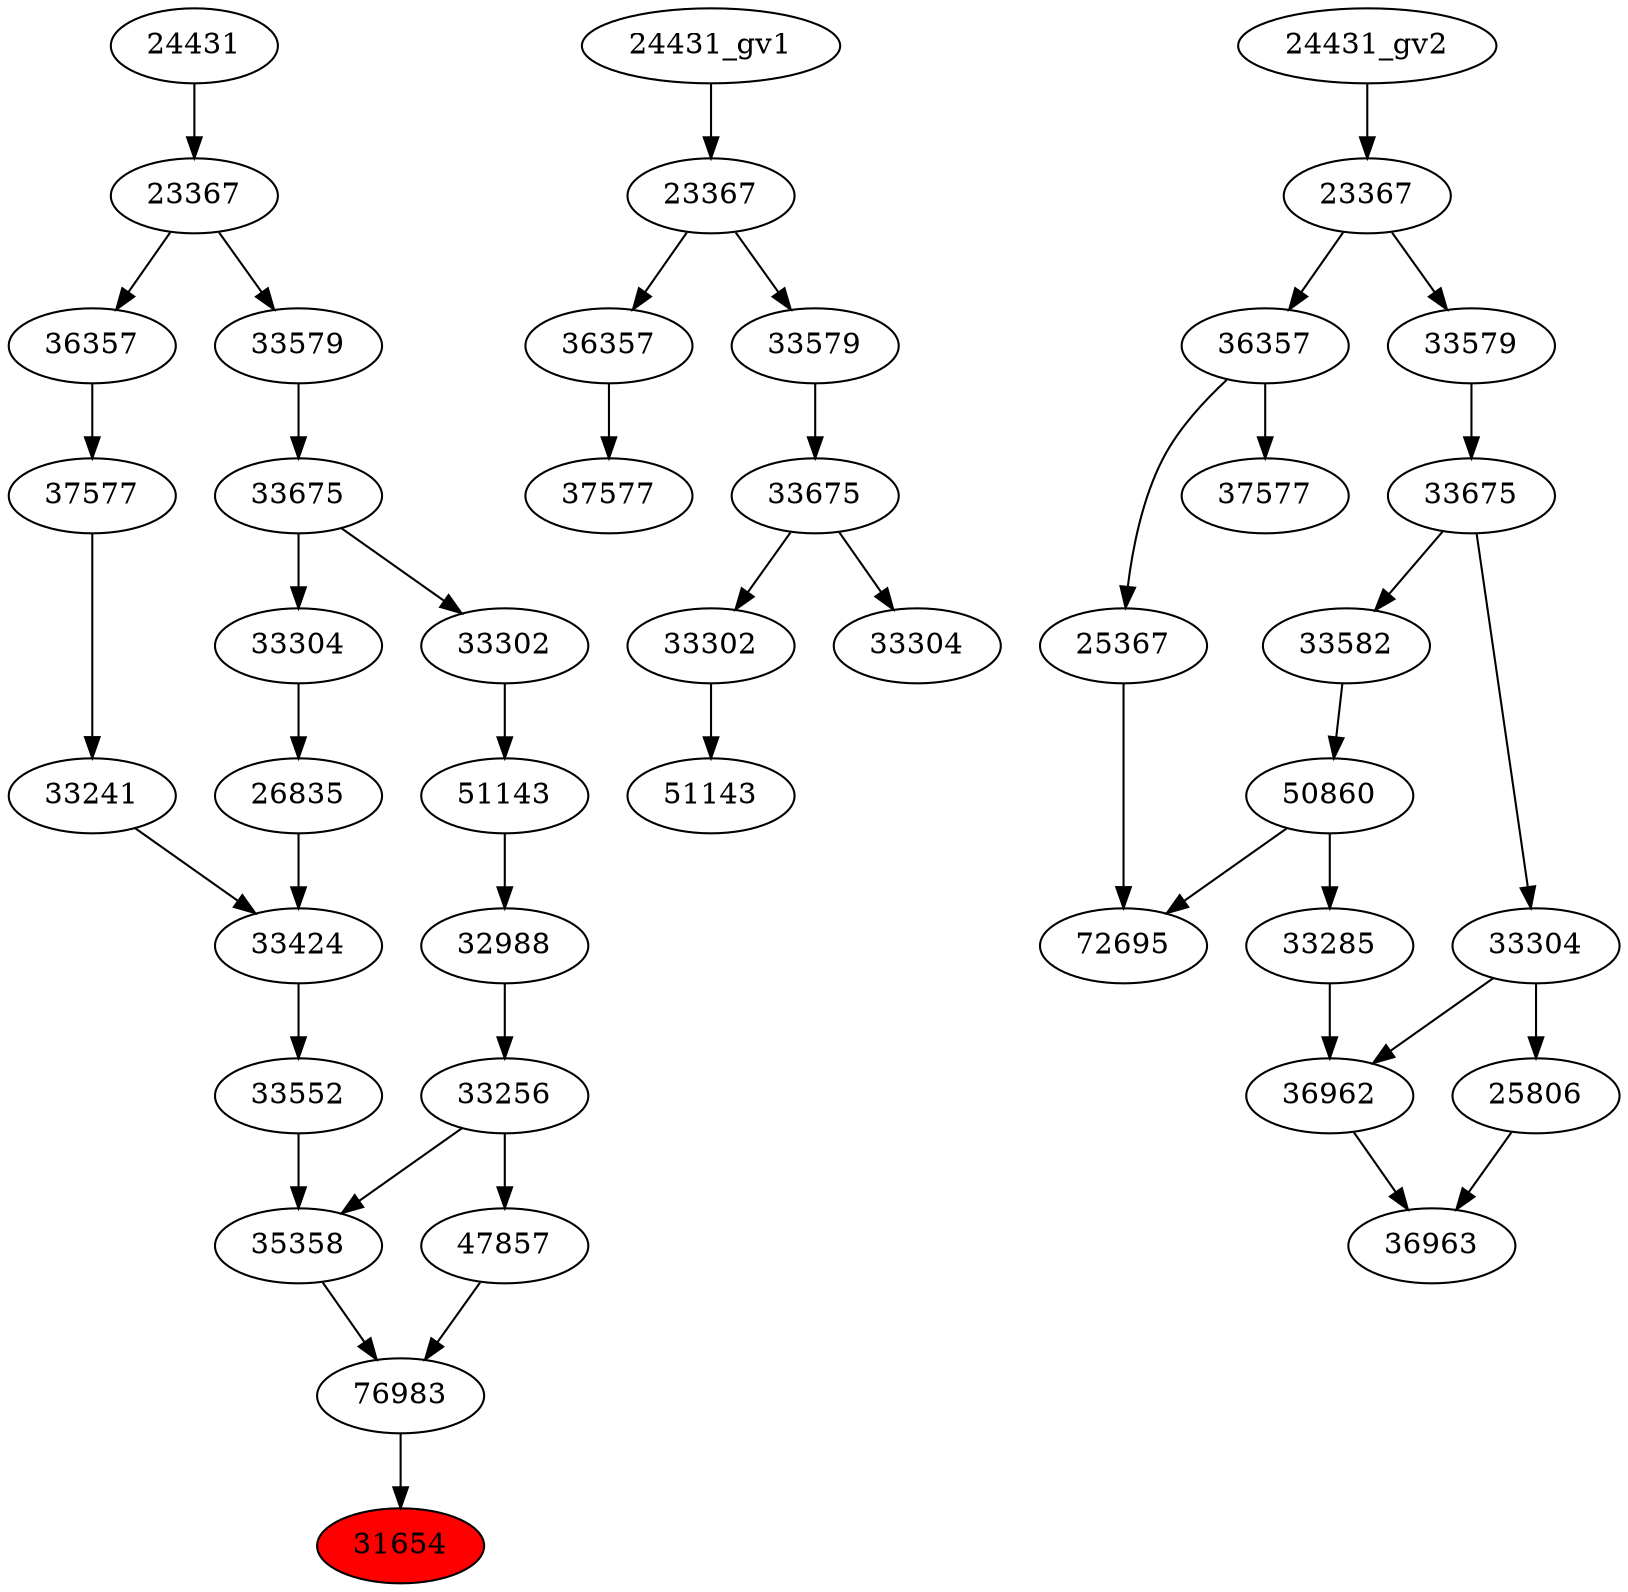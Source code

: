 strict digraph root {
	node [label="\N"];
	{
		node [fillcolor="",
			label="\N",
			style=""
		];
		31654		 [fillcolor=red,
			label=31654,
			style=filled];
		76983		 [label=76983];
		76983 -> 31654;
		47857		 [label=47857];
		47857 -> 76983;
		35358		 [label=35358];
		35358 -> 76983;
		33256		 [label=33256];
		33256 -> 47857;
		33256 -> 35358;
		33552		 [label=33552];
		33552 -> 35358;
		32988		 [label=32988];
		32988 -> 33256;
		33424		 [label=33424];
		33424 -> 33552;
		51143		 [label=51143];
		51143 -> 32988;
		33241		 [label=33241];
		33241 -> 33424;
		26835		 [label=26835];
		26835 -> 33424;
		33302		 [label=33302];
		33302 -> 51143;
		37577		 [label=37577];
		37577 -> 33241;
		33304		 [label=33304];
		33304 -> 26835;
		33675		 [label=33675];
		33675 -> 33302;
		33675 -> 33304;
		36357		 [label=36357];
		36357 -> 37577;
		33579		 [label=33579];
		33579 -> 33675;
		23367		 [label=23367];
		23367 -> 36357;
		23367 -> 33579;
		24431		 [label=24431];
		24431 -> 23367;
	}
	{
		node [label="\N"];
		"51143_gv1"		 [label=51143];
		"33302_gv1"		 [label=33302];
		"33302_gv1" -> "51143_gv1";
		"33675_gv1"		 [label=33675];
		"33675_gv1" -> "33302_gv1";
		"33304_gv1"		 [label=33304];
		"33675_gv1" -> "33304_gv1";
		"37577_gv1"		 [label=37577];
		"36357_gv1"		 [label=36357];
		"36357_gv1" -> "37577_gv1";
		"33579_gv1"		 [label=33579];
		"33579_gv1" -> "33675_gv1";
		"23367_gv1"		 [label=23367];
		"23367_gv1" -> "36357_gv1";
		"23367_gv1" -> "33579_gv1";
		"24431_gv1" -> "23367_gv1";
	}
	{
		node [label="\N"];
		36963		 [label=36963];
		36962		 [label=36962];
		36962 -> 36963;
		25806		 [label=25806];
		25806 -> 36963;
		50860		 [label=50860];
		72695		 [label=72695];
		50860 -> 72695;
		33285		 [label=33285];
		50860 -> 33285;
		33582		 [label=33582];
		33582 -> 50860;
		25367		 [label=25367];
		25367 -> 72695;
		33285 -> 36962;
		"33304_gv2"		 [label=33304];
		"33304_gv2" -> 36962;
		"33304_gv2" -> 25806;
		"33675_gv2"		 [label=33675];
		"33675_gv2" -> 33582;
		"33675_gv2" -> "33304_gv2";
		"36357_gv2"		 [label=36357];
		"36357_gv2" -> 25367;
		"37577_gv2"		 [label=37577];
		"36357_gv2" -> "37577_gv2";
		"33579_gv2"		 [label=33579];
		"33579_gv2" -> "33675_gv2";
		"23367_gv2"		 [label=23367];
		"23367_gv2" -> "36357_gv2";
		"23367_gv2" -> "33579_gv2";
		"24431_gv2" -> "23367_gv2";
	}
}
